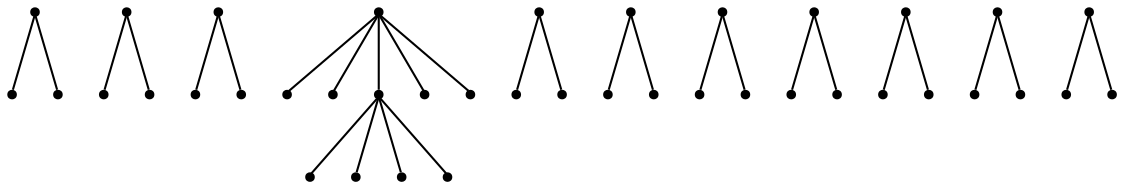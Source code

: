 graph {
  node [shape=point,comment="{\"directed\":false,\"doi\":\"10.1007/978-3-319-73915-1_40\",\"figure\":\"4 (2)\"}"]

  v0 [pos="1614.347774884638,2057.5248493298227"]
  v1 [pos="1566.576689941208,2097.4932409593075"]
  v2 [pos="1565.8578228791334,2015.8394642888056"]
  v3 [pos="1594.3904228133154,2130.8356734943345"]
  v4 [pos="1573.2401838201895,2070.489224217983"]
  v5 [pos="1533.0358980233482,2141.5580754284983"]
  v6 [pos="1594.2789205228823,1984.2181901556246"]
  v7 [pos="1531.4438983978637,1972.3666307329308"]
  v8 [pos="1572.89019316918,2042.7184677330747"]
  v9 [pos="1540.6495936279891,1930.493662158693"]
  v10 [pos="1551.374288980082,1991.848611379749"]
  v11 [pos="1480.3046303516028,1951.6426563332775"]
  v12 [pos="1540.649593627989,2184.589356423464"]
  v13 [pos="1552.5077525255472,2121.755104383139"]
  v14 [pos="1482.152827711992,2163.202926007169"]
  v15 [pos="1467.729575632918,1910.8532211170323"]
  v16 [pos="1507.694387448709,1958.62712253292"]
  v17 [pos="1426.0449196778613,1959.3438823927381"]
  v18 [pos="1467.7171123030496,2204.2380638581135"]
  v19 [pos="1509.399828811367,2155.747656932962"]
  v20 [pos="1427.7503928347278,2156.4644167927795"]
  v21 [pos="1393.96895055009,1930.5101949446716"]
  v22 [pos="1382.111840861424,1993.3445741602732"]
  v23 [pos="1452.4667656749791,1951.901076495653"]
  v24 [pos="1393.9470443401933,2184.5644300692184"]
  v25 [pos="1383.224510994302,2123.205411239306"]
  v26 [pos="1454.2920712049972,2163.4112391105014"]
  v27 [pos="1340.3177174452999,1984.1306935652137"]
  v28 [pos="1401.674404241469,1973.4084506001464"]
  v29 [pos="1361.4668436411166,2044.4770474601078"]
  v30 [pos="1340.1947374454724,2130.9023133393566"]
  v31 [pos="1403.0317943998573,2142.7582285152794"]
  v32 [pos="1361.5857539822118,2072.406264339859"]
  v33 [pos="1320.963533310051,2057.5122589774237"]
  v34 [pos="1369.451514074607,2099.1976440184408"]
  v35 [pos="1368.7367802596823,2017.548191307349"]
  v36 [pos="1463.7207074275718,2117.0753085489355"]
  v37 [pos="1417.523721970045,2090.4046182079983"]
  v38 [pos="1470.865565628526,1998.0119068173544"]
  v39 [pos="1517.060389079851,2024.680403384767"]

  v0 -- v1 [id="-1",pos="1614.347774884638,2057.5248493298227 1609.8981117678093,2079.7531800782667 1593.9788785739747,2093.071738112203 1566.576689941208,2097.4932409593075"]
  v0 -- v2 [id="-2",pos="1614.347774884638,2057.5248493298227 1609.8981117678093,2035.3007153655121 1593.737115409887,2021.4028739459354 1565.8578228791334,2015.8394642888056"]
  v3 -- v4 [id="-3",pos="1594.3904228133154,2130.8356734943345 1601.6551451816301,2109.3616193123526 1594.603952719945,2089.2461786119943 1573.2401838201895,2070.489224217983"]
  v3 -- v5 [id="-4",pos="1594.3904228133154,2130.8356734943345 1579.430738842542,2147.8589745155577 1558.9733274544435,2151.4303106375237 1533.0358980233482,2141.5580754284983"]
  v6 -- v7 [id="-5",pos="1594.2789205228823,1984.2181901556246 1579.3183145200521,1967.1949209282207 1558.373307145046,1963.2400241715477 1531.4438983978637,1972.3666307329308"]
  v6 -- v8 [id="-6",pos="1594.2789205228823,1984.2181901556246 1601.5427208591402,2005.6880793472928 1594.412424405839,2025.1867199553667 1572.89019316918,2042.7184677330747"]
  v9 -- v10 [id="-7",pos="1540.6495936279891,1930.493662158693 1557.6772683249249,1945.4543073661503 1561.2444513809417,1965.907144075752 1551.374288980082,1991.848611379749"]
  v9 -- v11 [id="-8",pos="1540.6495936279891,1930.493662158693 1519.1794413054247,1923.2301734018397 1499.0637540740345,1930.2769554870943 1480.3046303516028,1951.6426563332775"]
  v24 -- v39 [id="-9",pos="1393.9470443401933,2184.5644300692184 1517.060389079851,2024.680403384767 1517.060389079851,2024.680403384767 1517.060389079851,2024.680403384767"]
  v24 -- v38 [id="-10",pos="1393.9470443401933,2184.5644300692184 1470.865565628526,1998.0119068173544 1470.865565628526,1998.0119068173544 1470.865565628526,1998.0119068173544"]
  v12 -- v13 [id="-11",pos="1540.649593627989,2184.589356423464 1557.6730714893567,2169.628838391283 1561.6278895396601,2148.6840877111745 1552.5077525255472,2121.755104383139"]
  v12 -- v14 [id="-12",pos="1540.649593627989,2184.589356423464 1519.1836381409928,2191.852972355594 1499.6805617257041,2184.7227632887843 1482.152827711992,2163.202926007169"]
  v15 -- v16 [id="-13",pos="1467.729575632918,1910.8532211170323 1489.949880519065,1915.2997774936584 1503.2727986182942,1931.222885195633 1507.694387448709,1958.62712253292"]
  v15 -- v17 [id="-14",pos="1467.729575632918,1910.8532211170323 1445.5010678408887,1915.2997774936584 1431.6030560919996,1931.46044861262 1426.0449196778613,1959.3438823927381"]
  v18 -- v19 [id="-15",pos="1467.7171123030496,2204.2380638581135 1489.941614024764,2199.7916346567645 1503.8396257736533,2183.6308363625258 1509.399828811367,2155.747656932962"]
  v18 -- v20 [id="-16",pos="1467.7171123030496,2204.2380638581135 1445.492801346588,2199.7916346567645 1432.1698832473587,2183.868399779513 1427.7503928347278,2156.4644167927795"]
  v21 -- v22 [id="-17",pos="1393.96895055009,1930.5101949446716 1376.9401630558448,1945.4708401521293 1372.9937386766774,1966.4155908322373 1382.111840861424,1993.3445741602732"]
  v21 -- v23 [id="-18",pos="1393.96895055009,1930.5101949446716 1415.4379900753447,1923.2467061878183 1434.9368696550653,1930.3769152546274 1452.4667656749791,1951.901076495653"]
  v24 -- v25 [id="-19",pos="1393.9470443401933,2184.5644300692184 1376.9193060548398,2169.603912037038 1373.3479261632547,2149.15094815216 1383.224510994302,2123.205411239306"]
  v24 -- v26 [id="-20",pos="1393.9470443401933,2184.5644300692184 1415.41713307434,2191.828046001349 1435.53282030573,2184.7811367408176 1454.2920712049972,2163.4112391105014"]
  v27 -- v28 [id="-21",pos="1340.3177174452999,1984.1306935652137 1355.2783870365477,1967.1074243378102 1375.7316015890783,1963.5360882158443 1401.674404241469,1973.4084506001464"]
  v27 -- v29 [id="-22",pos="1340.3177174452999,1984.1306935652137 1333.0539806974598,2005.6047795410154 1340.105173159145,2025.7202202413737 1361.4668436411166,2044.4770474601078"]
  v30 -- v31 [id="-23",pos="1340.1947374454724,2130.9023133393566 1355.1575690429218,2147.92561436058 1376.1025764179278,2151.880383941976 1403.0317943998573,2142.7582285152794"]
  v30 -- v32 [id="-24",pos="1340.1947374454724,2130.9023133393566 1332.9331627038337,2109.432455941508 1340.063459157135,2089.933815333434 1361.5857539822118,2072.406264339859"]
  v33 -- v34 [id="-25",pos="1320.963533310051,2057.5122589774237 1325.4110344206779,2079.7363929417343 1341.5720307786,2093.634234361311 1369.451514074607,2099.1976440184408"]
  v33 -- v35 [id="-26",pos="1320.963533310051,2057.5122589774237 1325.4110344206779,2035.2881250131127 1341.3344644500808,2021.9653701950433 1368.7367802596823,2017.548191307349"]
  v9 -- v24 [id="-27",pos="1540.6495936279891,1930.493662158693 1393.9470443401933,2184.5644300692184 1393.9470443401933,2184.5644300692184 1393.9470443401933,2184.5644300692184"]
  v9 -- v36 [id="-28",pos="1540.6495936279891,1930.493662158693 1463.7207074275718,2117.0753085489355 1463.7207074275718,2117.0753085489355 1463.7207074275718,2117.0753085489355"]
  v9 -- v37 [id="-29",pos="1540.6495936279891,1930.493662158693 1417.523721970045,2090.4046182079983 1417.523721970045,2090.4046182079983 1417.523721970045,2090.4046182079983"]
}